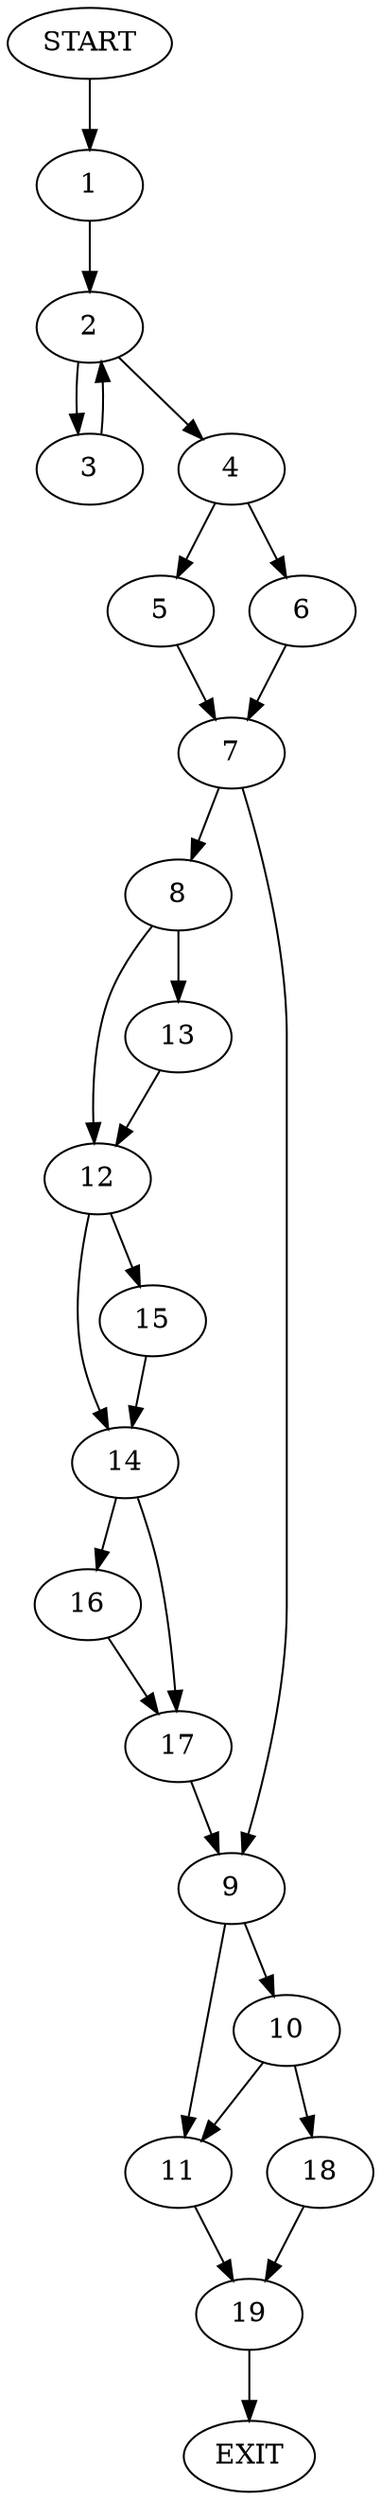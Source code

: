 digraph {
0 [label="START"]
20 [label="EXIT"]
0 -> 1
1 -> 2
2 -> 3
2 -> 4
3 -> 2
4 -> 5
4 -> 6
5 -> 7
6 -> 7
7 -> 8
7 -> 9
9 -> 10
9 -> 11
8 -> 12
8 -> 13
12 -> 14
12 -> 15
13 -> 12
15 -> 14
14 -> 16
14 -> 17
17 -> 9
16 -> 17
10 -> 11
10 -> 18
11 -> 19
18 -> 19
19 -> 20
}
